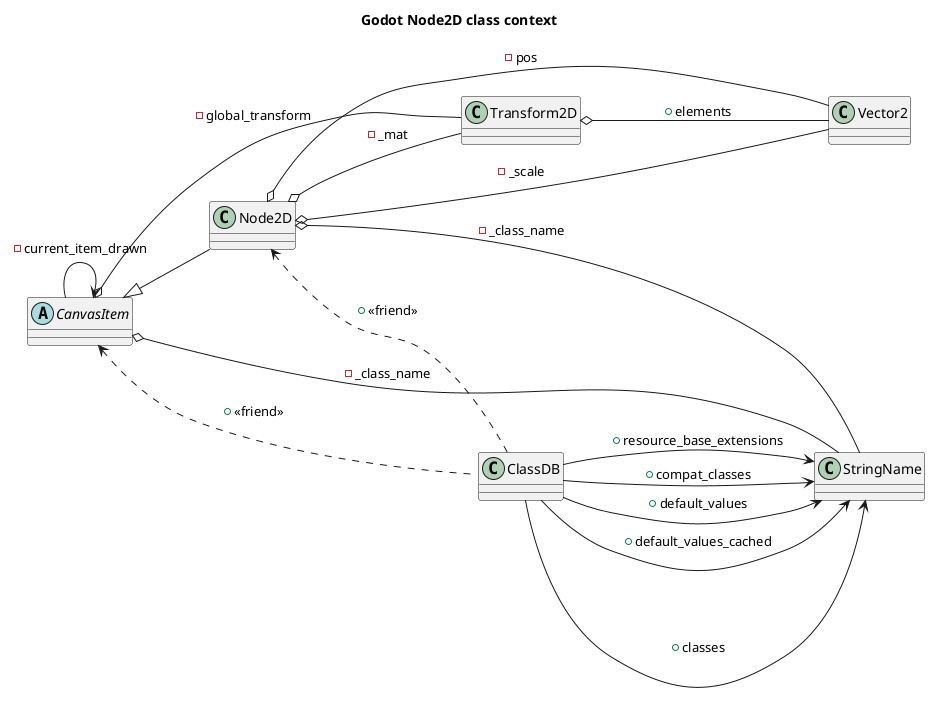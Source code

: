 @startuml
title Godot Node2D class context
left to right direction
class "Vector2" as C_0000053309527800613276
class C_0000053309527800613276 [[https://github.com/godotengine/godot/blob/faf3f883d1a25ec8a2b7a31ecc9e3363613b2478/./core/math/vector2.h#L39{Vector2}]] {
}
class "Transform2D" as C_0001296138246691404804
class C_0001296138246691404804 [[https://github.com/godotengine/godot/blob/faf3f883d1a25ec8a2b7a31ecc9e3363613b2478/./core/math/transform_2d.h#L37{Transform2D}]] {
}
class "StringName" as C_0001858199404643284193
class C_0001858199404643284193 [[https://github.com/godotengine/godot/blob/faf3f883d1a25ec8a2b7a31ecc9e3363613b2478/./core/string_name.h#L44{StringName}]] {
}
class "ClassDB" as C_0000104564426296396960
class C_0000104564426296396960 [[https://github.com/godotengine/godot/blob/faf3f883d1a25ec8a2b7a31ecc9e3363613b2478/./core/class_db.h#L94{ClassDB}]] {
}
abstract "CanvasItem" as C_0002074383603489565895
abstract C_0002074383603489565895 [[https://github.com/godotengine/godot/blob/faf3f883d1a25ec8a2b7a31ecc9e3363613b2478/./scene/2d/canvas_item.h#L165{CanvasItem}]] {
}
class "Node2D" as C_0002289363354048605759
class C_0002289363354048605759 [[https://github.com/godotengine/godot/blob/faf3f883d1a25ec8a2b7a31ecc9e3363613b2478/scene/2d/node_2d.h#L36{Node2D}]] {
}
C_0001296138246691404804 o-- C_0000053309527800613276 : +elements
C_0000104564426296396960 --> C_0001858199404643284193 : +classes
C_0000104564426296396960 --> C_0001858199404643284193 : +resource_base_extensions
C_0000104564426296396960 --> C_0001858199404643284193 : +compat_classes
C_0000104564426296396960 --> C_0001858199404643284193 : +default_values
C_0000104564426296396960 --> C_0001858199404643284193 : +default_values_cached
C_0002074383603489565895 o-- C_0001858199404643284193 : -_class_name
C_0002074383603489565895 o-- C_0001296138246691404804 : -global_transform
C_0002074383603489565895 --> C_0002074383603489565895 : -current_item_drawn
C_0002074383603489565895 <.. C_0000104564426296396960 : +<<friend>>
C_0002289363354048605759 o-- C_0001858199404643284193 : -_class_name
C_0002289363354048605759 o-- C_0000053309527800613276 : -pos
C_0002289363354048605759 o-- C_0000053309527800613276 : -_scale
C_0002289363354048605759 o-- C_0001296138246691404804 : -_mat
C_0002289363354048605759 <.. C_0000104564426296396960 : +<<friend>>
C_0002074383603489565895 <|-- C_0002289363354048605759

'Generated with clang-uml, version 0.3.4-2-gc91fe43
'LLVM version Ubuntu clang version 15.0.6
@enduml
